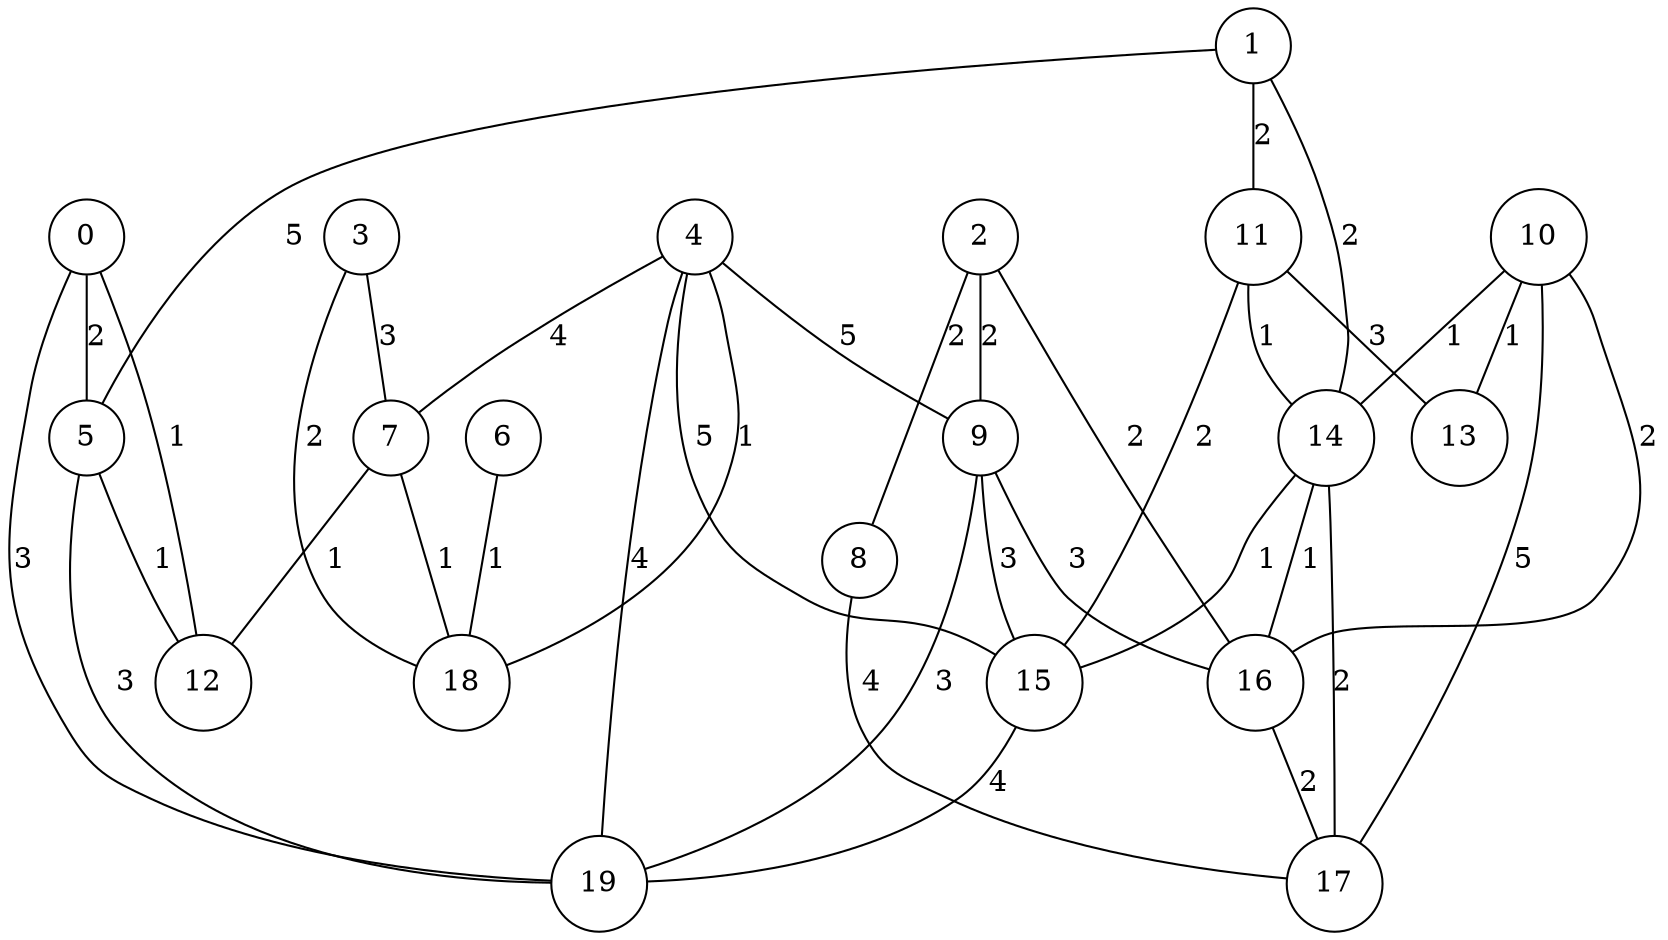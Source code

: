 graph qubit_interaction_graph {
    node [shape=circle];
    0 -- 5 [label=2];
    0 -- 12 [label=1];
    0 -- 19 [label=3];
    1 -- 11 [label=2];
    1 -- 5 [label=5];
    1 -- 14 [label=2];
    2 -- 16 [label=2];
    2 -- 8 [label=2];
    2 -- 9 [label=2];
    3 -- 7 [label=3];
    3 -- 18 [label=2];
    4 -- 18 [label=1];
    4 -- 19 [label=4];
    4 -- 15 [label=5];
    4 -- 9 [label=5];
    4 -- 7 [label=4];
    5 -- 19 [label=3];
    5 -- 12 [label=1];
    6 -- 18 [label=1];
    7 -- 18 [label=1];
    7 -- 12 [label=1];
    8 -- 17 [label=4];
    9 -- 15 [label=3];
    9 -- 16 [label=3];
    9 -- 19 [label=3];
    10 -- 16 [label=2];
    10 -- 14 [label=1];
    10 -- 17 [label=5];
    10 -- 13 [label=1];
    11 -- 13 [label=3];
    11 -- 14 [label=1];
    11 -- 15 [label=2];
    14 -- 16 [label=1];
    14 -- 17 [label=2];
    14 -- 15 [label=1];
    15 -- 19 [label=4];
    16 -- 17 [label=2];
}